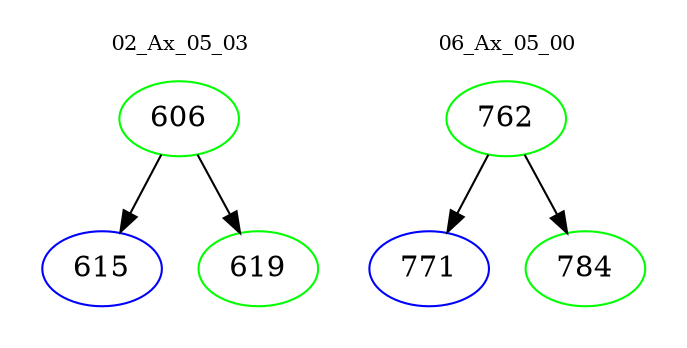 digraph{
subgraph cluster_0 {
color = white
label = "02_Ax_05_03";
fontsize=10;
T0_606 [label="606", color="green"]
T0_606 -> T0_615 [color="black"]
T0_615 [label="615", color="blue"]
T0_606 -> T0_619 [color="black"]
T0_619 [label="619", color="green"]
}
subgraph cluster_1 {
color = white
label = "06_Ax_05_00";
fontsize=10;
T1_762 [label="762", color="green"]
T1_762 -> T1_771 [color="black"]
T1_771 [label="771", color="blue"]
T1_762 -> T1_784 [color="black"]
T1_784 [label="784", color="green"]
}
}
